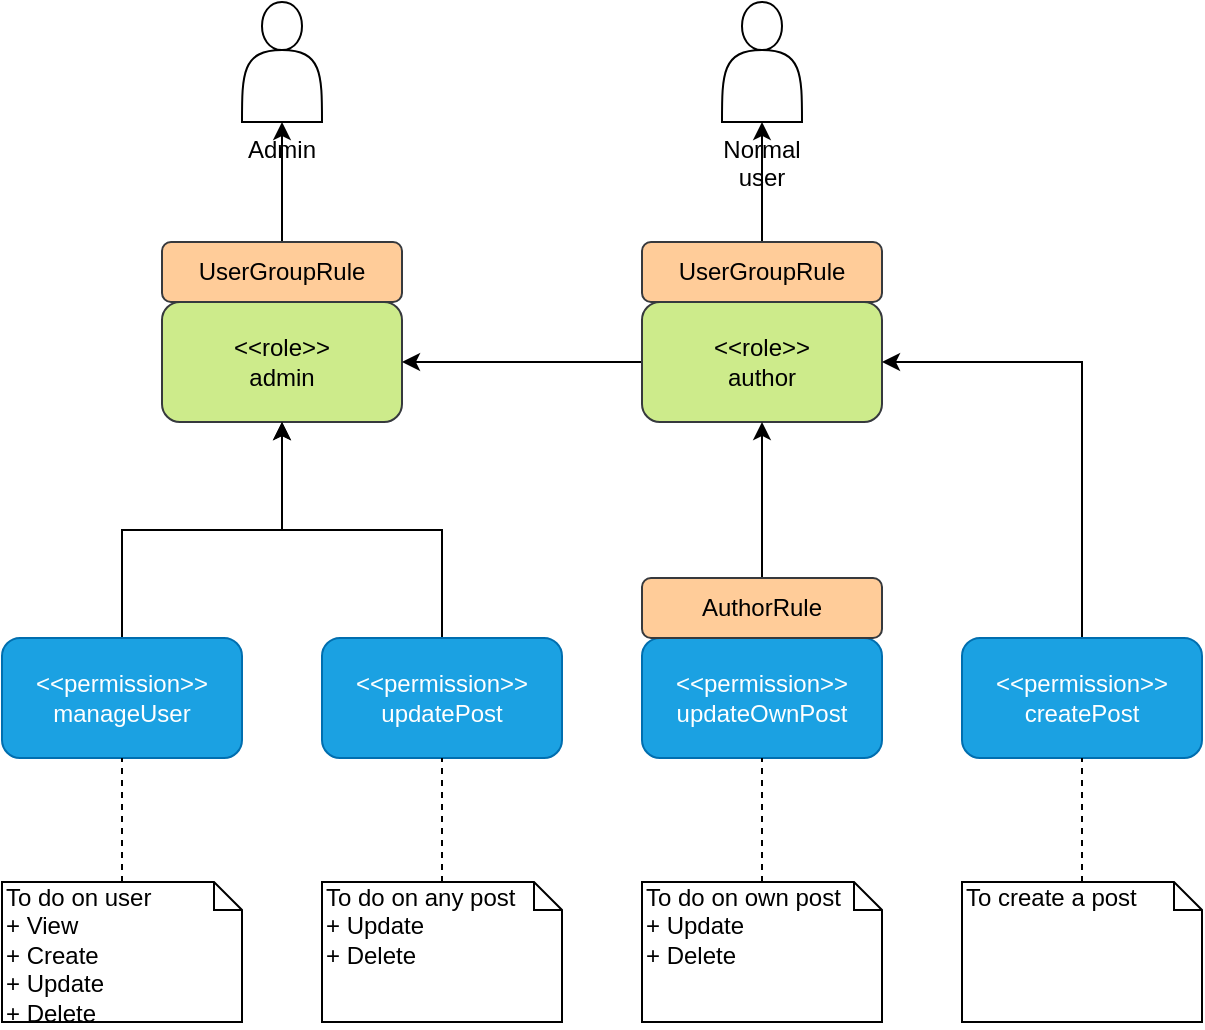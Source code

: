 <mxfile version="12.3.2" type="device" pages="1"><diagram id="R6g7ufsh-ac30F7ROGbS" name="Post"><mxGraphModel dx="1422" dy="822" grid="1" gridSize="10" guides="1" tooltips="1" connect="1" arrows="1" fold="1" page="1" pageScale="1" pageWidth="1169" pageHeight="827" math="0" shadow="0"><root><mxCell id="0"/><mxCell id="1" parent="0"/><mxCell id="QcD0Apf-pi9H5pICmwlf-1" value="Admin" style="shape=actor;whiteSpace=wrap;html=1;verticalAlign=top;labelPosition=center;verticalLabelPosition=bottom;align=center;" parent="1" vertex="1"><mxGeometry x="280" y="80" width="40" height="60" as="geometry"/></mxCell><mxCell id="QcD0Apf-pi9H5pICmwlf-2" value="Normal user" style="shape=actor;whiteSpace=wrap;html=1;verticalAlign=top;labelPosition=center;verticalLabelPosition=bottom;align=center;" parent="1" vertex="1"><mxGeometry x="520" y="80" width="40" height="60" as="geometry"/></mxCell><mxCell id="QcD0Apf-pi9H5pICmwlf-5" value="&amp;lt;&amp;lt;role&amp;gt;&amp;gt;&lt;br&gt;admin" style="rounded=1;whiteSpace=wrap;html=1;fillColor=#cdeb8b;strokeColor=#36393d;" parent="1" vertex="1"><mxGeometry x="240" y="230" width="120" height="60" as="geometry"/></mxCell><mxCell id="QcD0Apf-pi9H5pICmwlf-15" style="edgeStyle=orthogonalEdgeStyle;rounded=0;orthogonalLoop=1;jettySize=auto;html=1;entryX=1;entryY=0.5;entryDx=0;entryDy=0;" parent="1" source="QcD0Apf-pi9H5pICmwlf-6" target="QcD0Apf-pi9H5pICmwlf-5" edge="1"><mxGeometry relative="1" as="geometry"/></mxCell><mxCell id="QcD0Apf-pi9H5pICmwlf-6" value="&amp;lt;&amp;lt;role&amp;gt;&amp;gt;&lt;br&gt;author" style="rounded=1;whiteSpace=wrap;html=1;fillColor=#cdeb8b;strokeColor=#36393d;" parent="1" vertex="1"><mxGeometry x="480" y="230" width="120" height="60" as="geometry"/></mxCell><mxCell id="QcD0Apf-pi9H5pICmwlf-14" style="edgeStyle=orthogonalEdgeStyle;rounded=0;orthogonalLoop=1;jettySize=auto;html=1;entryX=0.5;entryY=1;entryDx=0;entryDy=0;exitX=0.5;exitY=0;exitDx=0;exitDy=0;" parent="1" source="liKnmS6AtRPhCl7RbbDF-1" target="QcD0Apf-pi9H5pICmwlf-6" edge="1"><mxGeometry relative="1" as="geometry"><mxPoint x="640" y="260" as="sourcePoint"/></mxGeometry></mxCell><mxCell id="nqfx9v0r8_T4gMjfCTYZ-13" style="edgeStyle=orthogonalEdgeStyle;rounded=0;orthogonalLoop=1;jettySize=auto;html=1;entryX=1;entryY=0.5;entryDx=0;entryDy=0;" parent="1" source="QcD0Apf-pi9H5pICmwlf-8" target="QcD0Apf-pi9H5pICmwlf-6" edge="1"><mxGeometry relative="1" as="geometry"><mxPoint x="700" y="290" as="targetPoint"/><Array as="points"><mxPoint x="700" y="260"/></Array></mxGeometry></mxCell><mxCell id="QcD0Apf-pi9H5pICmwlf-8" value="&amp;lt;&amp;lt;permission&amp;gt;&amp;gt;&lt;br&gt;createPost" style="rounded=1;whiteSpace=wrap;html=1;fillColor=#1ba1e2;strokeColor=#006EAF;fontColor=#ffffff;" parent="1" vertex="1"><mxGeometry x="640" y="398" width="120" height="60" as="geometry"/></mxCell><mxCell id="QcD0Apf-pi9H5pICmwlf-11" value="&amp;lt;&amp;lt;permission&amp;gt;&amp;gt;&lt;br&gt;updateOwnPost" style="rounded=1;whiteSpace=wrap;html=1;fillColor=#1ba1e2;strokeColor=#006EAF;fontColor=#ffffff;" parent="1" vertex="1"><mxGeometry x="480" y="398" width="120" height="60" as="geometry"/></mxCell><mxCell id="nqfx9v0r8_T4gMjfCTYZ-11" style="edgeStyle=orthogonalEdgeStyle;rounded=0;orthogonalLoop=1;jettySize=auto;html=1;entryX=0.5;entryY=1;entryDx=0;entryDy=0;" parent="1" source="QcD0Apf-pi9H5pICmwlf-12" target="QcD0Apf-pi9H5pICmwlf-5" edge="1"><mxGeometry relative="1" as="geometry"/></mxCell><mxCell id="QcD0Apf-pi9H5pICmwlf-12" value="&amp;lt;&amp;lt;permission&amp;gt;&amp;gt;&lt;br&gt;updatePost" style="rounded=1;whiteSpace=wrap;html=1;fillColor=#1ba1e2;strokeColor=#006EAF;fontColor=#ffffff;" parent="1" vertex="1"><mxGeometry x="320" y="398" width="120" height="60" as="geometry"/></mxCell><mxCell id="nqfx9v0r8_T4gMjfCTYZ-7" style="edgeStyle=orthogonalEdgeStyle;rounded=0;orthogonalLoop=1;jettySize=auto;html=1;" parent="1" source="QcD0Apf-pi9H5pICmwlf-21" target="QcD0Apf-pi9H5pICmwlf-1" edge="1"><mxGeometry relative="1" as="geometry"/></mxCell><mxCell id="QcD0Apf-pi9H5pICmwlf-21" value="UserGroupRule" style="rounded=1;whiteSpace=wrap;html=1;strokeColor=#36393d;fillColor=#ffcc99;" parent="1" vertex="1"><mxGeometry x="240" y="200" width="120" height="30" as="geometry"/></mxCell><mxCell id="nqfx9v0r8_T4gMjfCTYZ-8" style="edgeStyle=orthogonalEdgeStyle;rounded=0;orthogonalLoop=1;jettySize=auto;html=1;" parent="1" source="QcD0Apf-pi9H5pICmwlf-22" target="QcD0Apf-pi9H5pICmwlf-2" edge="1"><mxGeometry relative="1" as="geometry"/></mxCell><mxCell id="QcD0Apf-pi9H5pICmwlf-22" value="UserGroupRule" style="rounded=1;whiteSpace=wrap;html=1;strokeColor=#36393d;fillColor=#ffcc99;" parent="1" vertex="1"><mxGeometry x="480" y="200" width="120" height="30" as="geometry"/></mxCell><mxCell id="nqfx9v0r8_T4gMjfCTYZ-10" style="edgeStyle=orthogonalEdgeStyle;rounded=0;orthogonalLoop=1;jettySize=auto;html=1;entryX=0.5;entryY=1;entryDx=0;entryDy=0;" parent="1" source="nqfx9v0r8_T4gMjfCTYZ-1" target="QcD0Apf-pi9H5pICmwlf-5" edge="1"><mxGeometry relative="1" as="geometry"><mxPoint x="220" y="290" as="targetPoint"/></mxGeometry></mxCell><mxCell id="nqfx9v0r8_T4gMjfCTYZ-1" value="&amp;lt;&amp;lt;permission&amp;gt;&amp;gt;&lt;br&gt;manageUser" style="rounded=1;whiteSpace=wrap;html=1;fillColor=#1ba1e2;strokeColor=#006EAF;fontColor=#ffffff;" parent="1" vertex="1"><mxGeometry x="160" y="398" width="120" height="60" as="geometry"/></mxCell><mxCell id="liKnmS6AtRPhCl7RbbDF-1" value="AuthorRule" style="rounded=1;whiteSpace=wrap;html=1;strokeColor=#36393d;fillColor=#ffcc99;" vertex="1" parent="1"><mxGeometry x="480" y="368" width="120" height="30" as="geometry"/></mxCell><mxCell id="liKnmS6AtRPhCl7RbbDF-2" value="To do on user&lt;br&gt;+ View&lt;br&gt;+ Create&lt;br&gt;+ Update&lt;br&gt;+ Delete" style="shape=note;whiteSpace=wrap;html=1;size=14;verticalAlign=top;align=left;spacingTop=-6;fontColor=#000000;" vertex="1" parent="1"><mxGeometry x="160" y="520" width="120" height="70" as="geometry"/></mxCell><mxCell id="liKnmS6AtRPhCl7RbbDF-6" value="" style="endArrow=none;dashed=1;html=1;fontColor=#000000;entryX=0.5;entryY=1;entryDx=0;entryDy=0;exitX=0.5;exitY=0;exitDx=0;exitDy=0;exitPerimeter=0;" edge="1" parent="1" source="liKnmS6AtRPhCl7RbbDF-2" target="nqfx9v0r8_T4gMjfCTYZ-1"><mxGeometry width="50" height="50" relative="1" as="geometry"><mxPoint x="160" y="660" as="sourcePoint"/><mxPoint x="210" y="610" as="targetPoint"/></mxGeometry></mxCell><mxCell id="liKnmS6AtRPhCl7RbbDF-7" value="To do on any post&lt;br&gt;+ Update&lt;br&gt;+ Delete" style="shape=note;whiteSpace=wrap;html=1;size=14;verticalAlign=top;align=left;spacingTop=-6;fontColor=#000000;" vertex="1" parent="1"><mxGeometry x="320" y="520" width="120" height="70" as="geometry"/></mxCell><mxCell id="liKnmS6AtRPhCl7RbbDF-8" value="" style="endArrow=none;dashed=1;html=1;fontColor=#000000;entryX=0.5;entryY=1;entryDx=0;entryDy=0;exitX=0.5;exitY=0;exitDx=0;exitDy=0;exitPerimeter=0;" edge="1" parent="1" source="liKnmS6AtRPhCl7RbbDF-7" target="QcD0Apf-pi9H5pICmwlf-12"><mxGeometry width="50" height="50" relative="1" as="geometry"><mxPoint x="228" y="530" as="sourcePoint"/><mxPoint x="230" y="468" as="targetPoint"/></mxGeometry></mxCell><mxCell id="liKnmS6AtRPhCl7RbbDF-9" value="To do on own post&lt;br&gt;+ Update&lt;br&gt;+ Delete" style="shape=note;whiteSpace=wrap;html=1;size=14;verticalAlign=top;align=left;spacingTop=-6;fontColor=#000000;" vertex="1" parent="1"><mxGeometry x="480" y="520" width="120" height="70" as="geometry"/></mxCell><mxCell id="liKnmS6AtRPhCl7RbbDF-10" value="" style="endArrow=none;dashed=1;html=1;fontColor=#000000;entryX=0.5;entryY=1;entryDx=0;entryDy=0;exitX=0.5;exitY=0;exitDx=0;exitDy=0;exitPerimeter=0;" edge="1" parent="1" source="liKnmS6AtRPhCl7RbbDF-9" target="QcD0Apf-pi9H5pICmwlf-11"><mxGeometry width="50" height="50" relative="1" as="geometry"><mxPoint x="388" y="530" as="sourcePoint"/><mxPoint x="390" y="468" as="targetPoint"/></mxGeometry></mxCell><mxCell id="liKnmS6AtRPhCl7RbbDF-11" value="To create a post" style="shape=note;whiteSpace=wrap;html=1;size=14;verticalAlign=top;align=left;spacingTop=-6;fontColor=#000000;" vertex="1" parent="1"><mxGeometry x="640" y="520" width="120" height="70" as="geometry"/></mxCell><mxCell id="liKnmS6AtRPhCl7RbbDF-12" value="" style="endArrow=none;dashed=1;html=1;fontColor=#000000;entryX=0.5;entryY=1;entryDx=0;entryDy=0;" edge="1" parent="1" source="liKnmS6AtRPhCl7RbbDF-11" target="QcD0Apf-pi9H5pICmwlf-8"><mxGeometry width="50" height="50" relative="1" as="geometry"><mxPoint x="538" y="530" as="sourcePoint"/><mxPoint x="550" y="468" as="targetPoint"/></mxGeometry></mxCell></root></mxGraphModel></diagram></mxfile>